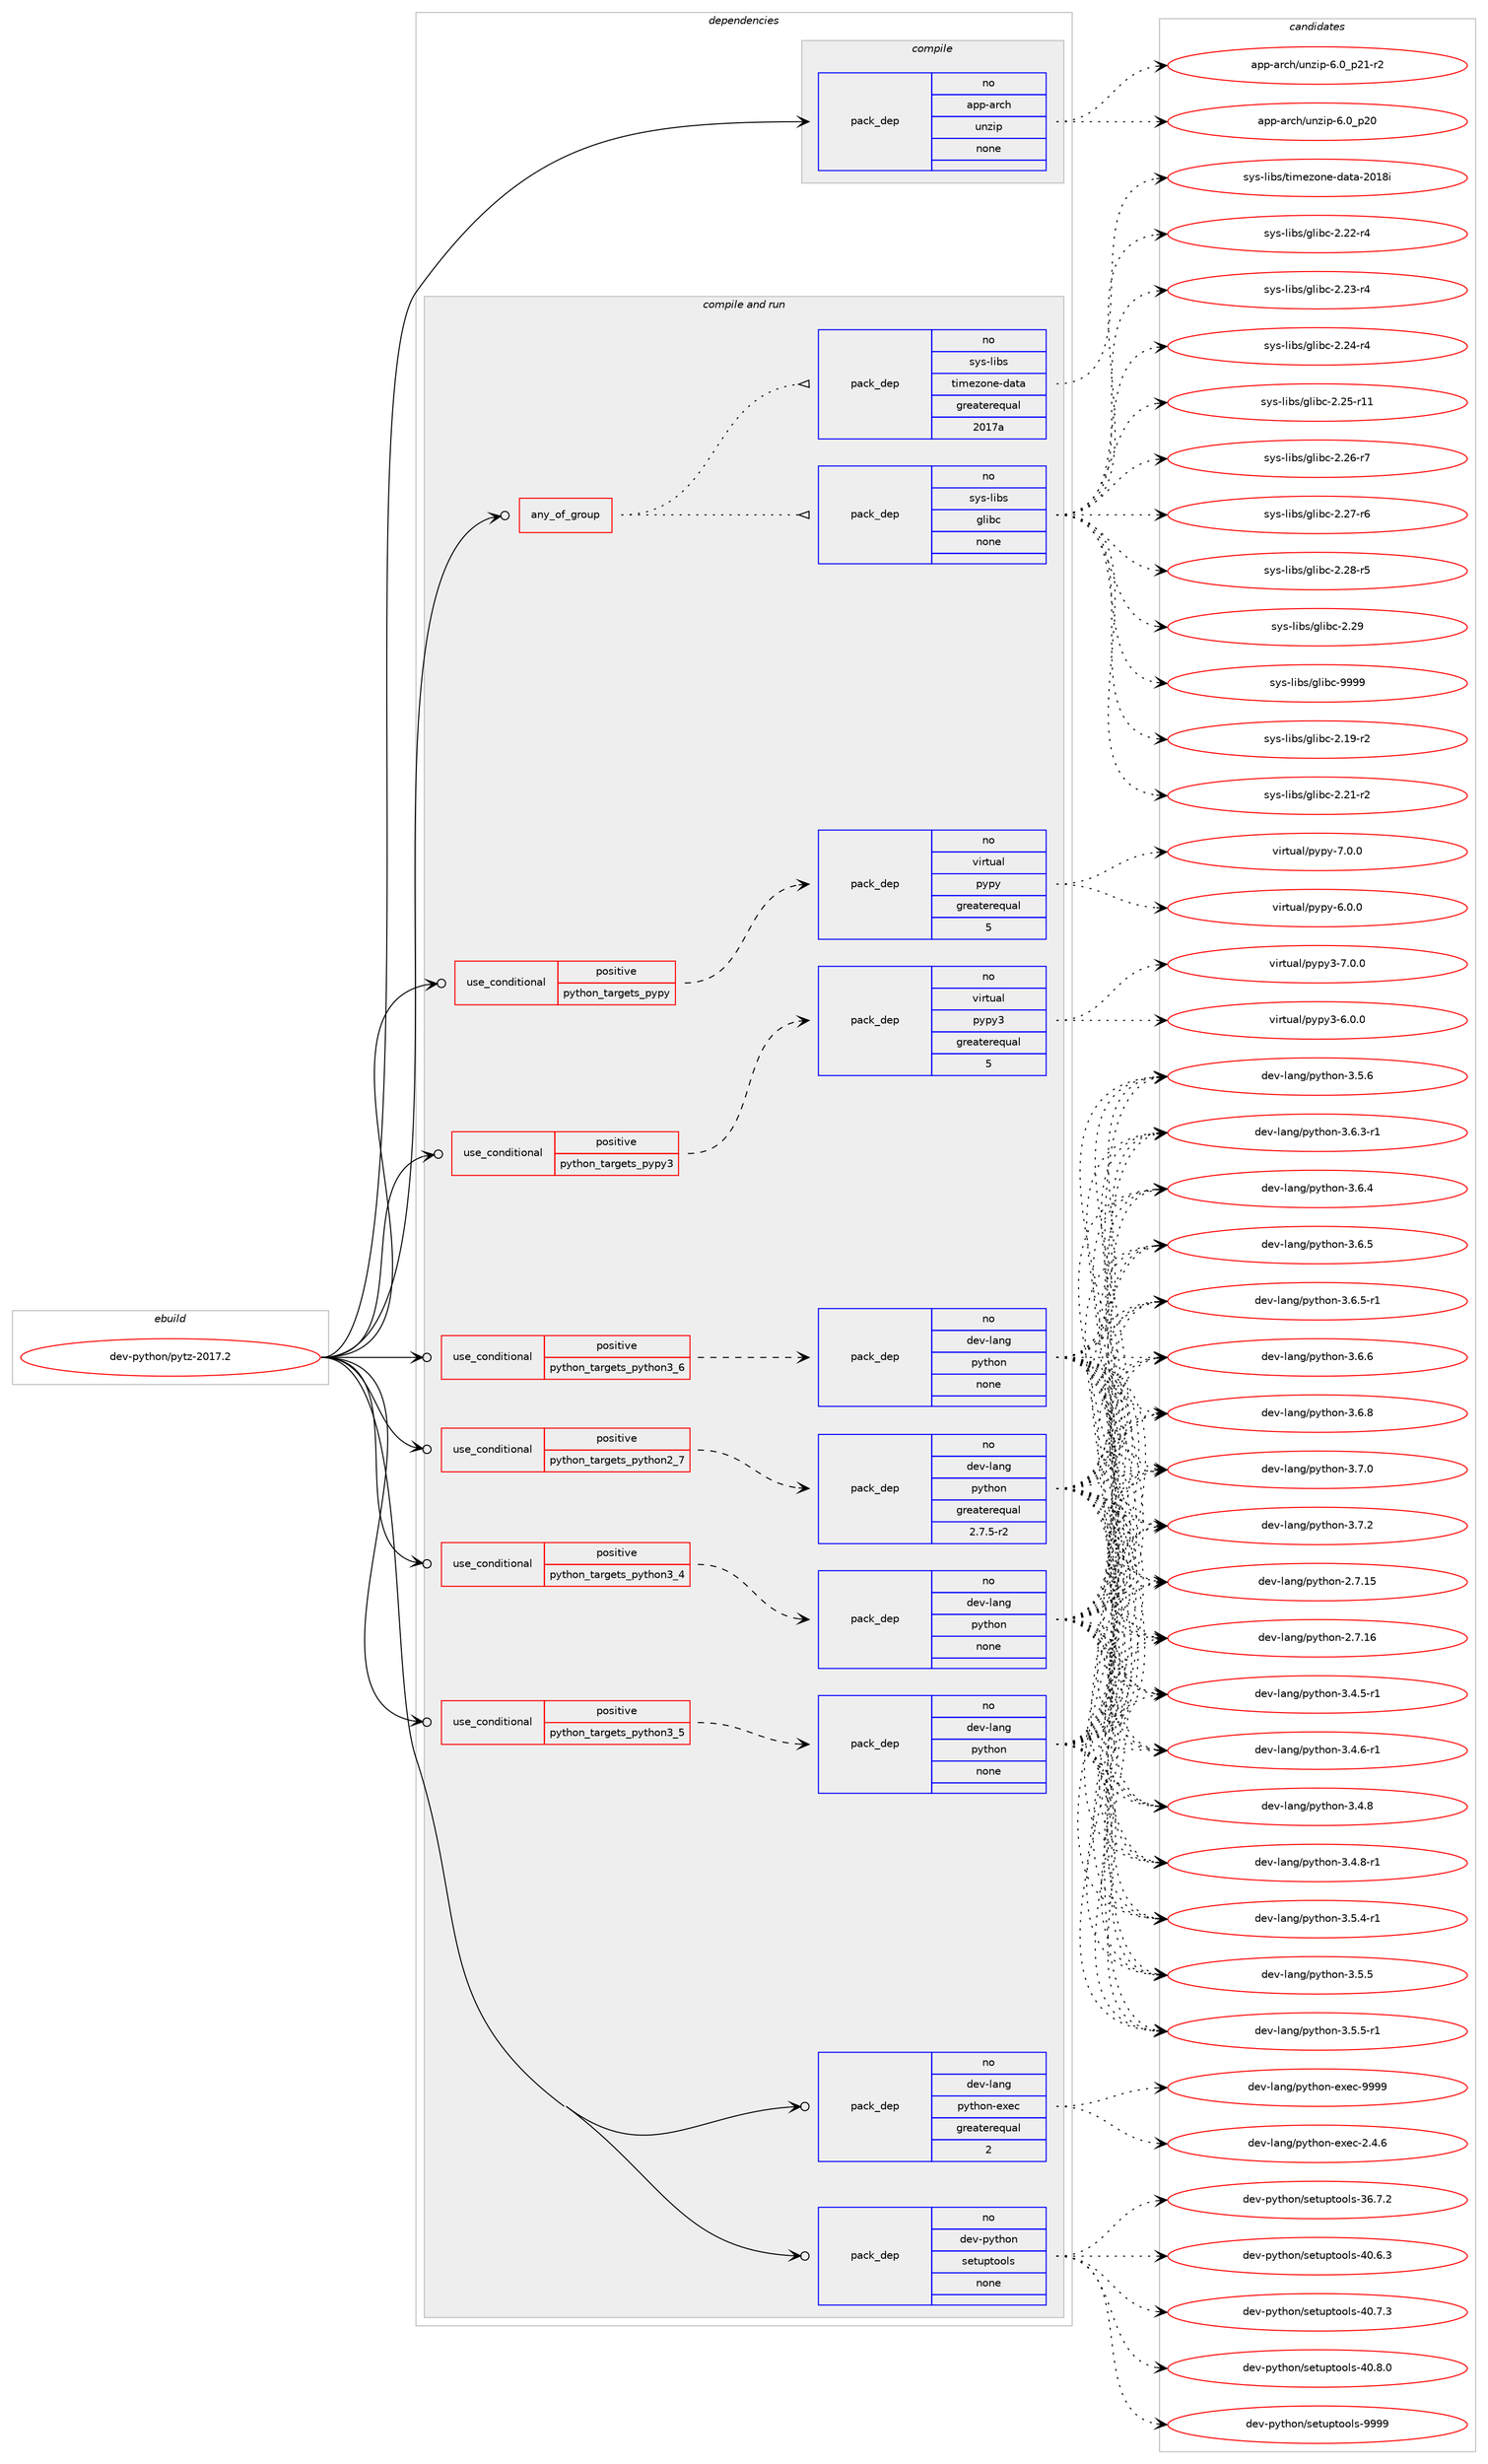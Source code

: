 digraph prolog {

# *************
# Graph options
# *************

newrank=true;
concentrate=true;
compound=true;
graph [rankdir=LR,fontname=Helvetica,fontsize=10,ranksep=1.5];#, ranksep=2.5, nodesep=0.2];
edge  [arrowhead=vee];
node  [fontname=Helvetica,fontsize=10];

# **********
# The ebuild
# **********

subgraph cluster_leftcol {
color=gray;
rank=same;
label=<<i>ebuild</i>>;
id [label="dev-python/pytz-2017.2", color=red, width=4, href="../dev-python/pytz-2017.2.svg"];
}

# ****************
# The dependencies
# ****************

subgraph cluster_midcol {
color=gray;
label=<<i>dependencies</i>>;
subgraph cluster_compile {
fillcolor="#eeeeee";
style=filled;
label=<<i>compile</i>>;
subgraph pack1030852 {
dependency1437491 [label=<<TABLE BORDER="0" CELLBORDER="1" CELLSPACING="0" CELLPADDING="4" WIDTH="220"><TR><TD ROWSPAN="6" CELLPADDING="30">pack_dep</TD></TR><TR><TD WIDTH="110">no</TD></TR><TR><TD>app-arch</TD></TR><TR><TD>unzip</TD></TR><TR><TD>none</TD></TR><TR><TD></TD></TR></TABLE>>, shape=none, color=blue];
}
id:e -> dependency1437491:w [weight=20,style="solid",arrowhead="vee"];
}
subgraph cluster_compileandrun {
fillcolor="#eeeeee";
style=filled;
label=<<i>compile and run</i>>;
subgraph any22769 {
dependency1437492 [label=<<TABLE BORDER="0" CELLBORDER="1" CELLSPACING="0" CELLPADDING="4"><TR><TD CELLPADDING="10">any_of_group</TD></TR></TABLE>>, shape=none, color=red];subgraph pack1030853 {
dependency1437493 [label=<<TABLE BORDER="0" CELLBORDER="1" CELLSPACING="0" CELLPADDING="4" WIDTH="220"><TR><TD ROWSPAN="6" CELLPADDING="30">pack_dep</TD></TR><TR><TD WIDTH="110">no</TD></TR><TR><TD>sys-libs</TD></TR><TR><TD>timezone-data</TD></TR><TR><TD>greaterequal</TD></TR><TR><TD>2017a</TD></TR></TABLE>>, shape=none, color=blue];
}
dependency1437492:e -> dependency1437493:w [weight=20,style="dotted",arrowhead="oinv"];
subgraph pack1030854 {
dependency1437494 [label=<<TABLE BORDER="0" CELLBORDER="1" CELLSPACING="0" CELLPADDING="4" WIDTH="220"><TR><TD ROWSPAN="6" CELLPADDING="30">pack_dep</TD></TR><TR><TD WIDTH="110">no</TD></TR><TR><TD>sys-libs</TD></TR><TR><TD>glibc</TD></TR><TR><TD>none</TD></TR><TR><TD></TD></TR></TABLE>>, shape=none, color=blue];
}
dependency1437492:e -> dependency1437494:w [weight=20,style="dotted",arrowhead="oinv"];
}
id:e -> dependency1437492:w [weight=20,style="solid",arrowhead="odotvee"];
subgraph cond383283 {
dependency1437495 [label=<<TABLE BORDER="0" CELLBORDER="1" CELLSPACING="0" CELLPADDING="4"><TR><TD ROWSPAN="3" CELLPADDING="10">use_conditional</TD></TR><TR><TD>positive</TD></TR><TR><TD>python_targets_pypy</TD></TR></TABLE>>, shape=none, color=red];
subgraph pack1030855 {
dependency1437496 [label=<<TABLE BORDER="0" CELLBORDER="1" CELLSPACING="0" CELLPADDING="4" WIDTH="220"><TR><TD ROWSPAN="6" CELLPADDING="30">pack_dep</TD></TR><TR><TD WIDTH="110">no</TD></TR><TR><TD>virtual</TD></TR><TR><TD>pypy</TD></TR><TR><TD>greaterequal</TD></TR><TR><TD>5</TD></TR></TABLE>>, shape=none, color=blue];
}
dependency1437495:e -> dependency1437496:w [weight=20,style="dashed",arrowhead="vee"];
}
id:e -> dependency1437495:w [weight=20,style="solid",arrowhead="odotvee"];
subgraph cond383284 {
dependency1437497 [label=<<TABLE BORDER="0" CELLBORDER="1" CELLSPACING="0" CELLPADDING="4"><TR><TD ROWSPAN="3" CELLPADDING="10">use_conditional</TD></TR><TR><TD>positive</TD></TR><TR><TD>python_targets_pypy3</TD></TR></TABLE>>, shape=none, color=red];
subgraph pack1030856 {
dependency1437498 [label=<<TABLE BORDER="0" CELLBORDER="1" CELLSPACING="0" CELLPADDING="4" WIDTH="220"><TR><TD ROWSPAN="6" CELLPADDING="30">pack_dep</TD></TR><TR><TD WIDTH="110">no</TD></TR><TR><TD>virtual</TD></TR><TR><TD>pypy3</TD></TR><TR><TD>greaterequal</TD></TR><TR><TD>5</TD></TR></TABLE>>, shape=none, color=blue];
}
dependency1437497:e -> dependency1437498:w [weight=20,style="dashed",arrowhead="vee"];
}
id:e -> dependency1437497:w [weight=20,style="solid",arrowhead="odotvee"];
subgraph cond383285 {
dependency1437499 [label=<<TABLE BORDER="0" CELLBORDER="1" CELLSPACING="0" CELLPADDING="4"><TR><TD ROWSPAN="3" CELLPADDING="10">use_conditional</TD></TR><TR><TD>positive</TD></TR><TR><TD>python_targets_python2_7</TD></TR></TABLE>>, shape=none, color=red];
subgraph pack1030857 {
dependency1437500 [label=<<TABLE BORDER="0" CELLBORDER="1" CELLSPACING="0" CELLPADDING="4" WIDTH="220"><TR><TD ROWSPAN="6" CELLPADDING="30">pack_dep</TD></TR><TR><TD WIDTH="110">no</TD></TR><TR><TD>dev-lang</TD></TR><TR><TD>python</TD></TR><TR><TD>greaterequal</TD></TR><TR><TD>2.7.5-r2</TD></TR></TABLE>>, shape=none, color=blue];
}
dependency1437499:e -> dependency1437500:w [weight=20,style="dashed",arrowhead="vee"];
}
id:e -> dependency1437499:w [weight=20,style="solid",arrowhead="odotvee"];
subgraph cond383286 {
dependency1437501 [label=<<TABLE BORDER="0" CELLBORDER="1" CELLSPACING="0" CELLPADDING="4"><TR><TD ROWSPAN="3" CELLPADDING="10">use_conditional</TD></TR><TR><TD>positive</TD></TR><TR><TD>python_targets_python3_4</TD></TR></TABLE>>, shape=none, color=red];
subgraph pack1030858 {
dependency1437502 [label=<<TABLE BORDER="0" CELLBORDER="1" CELLSPACING="0" CELLPADDING="4" WIDTH="220"><TR><TD ROWSPAN="6" CELLPADDING="30">pack_dep</TD></TR><TR><TD WIDTH="110">no</TD></TR><TR><TD>dev-lang</TD></TR><TR><TD>python</TD></TR><TR><TD>none</TD></TR><TR><TD></TD></TR></TABLE>>, shape=none, color=blue];
}
dependency1437501:e -> dependency1437502:w [weight=20,style="dashed",arrowhead="vee"];
}
id:e -> dependency1437501:w [weight=20,style="solid",arrowhead="odotvee"];
subgraph cond383287 {
dependency1437503 [label=<<TABLE BORDER="0" CELLBORDER="1" CELLSPACING="0" CELLPADDING="4"><TR><TD ROWSPAN="3" CELLPADDING="10">use_conditional</TD></TR><TR><TD>positive</TD></TR><TR><TD>python_targets_python3_5</TD></TR></TABLE>>, shape=none, color=red];
subgraph pack1030859 {
dependency1437504 [label=<<TABLE BORDER="0" CELLBORDER="1" CELLSPACING="0" CELLPADDING="4" WIDTH="220"><TR><TD ROWSPAN="6" CELLPADDING="30">pack_dep</TD></TR><TR><TD WIDTH="110">no</TD></TR><TR><TD>dev-lang</TD></TR><TR><TD>python</TD></TR><TR><TD>none</TD></TR><TR><TD></TD></TR></TABLE>>, shape=none, color=blue];
}
dependency1437503:e -> dependency1437504:w [weight=20,style="dashed",arrowhead="vee"];
}
id:e -> dependency1437503:w [weight=20,style="solid",arrowhead="odotvee"];
subgraph cond383288 {
dependency1437505 [label=<<TABLE BORDER="0" CELLBORDER="1" CELLSPACING="0" CELLPADDING="4"><TR><TD ROWSPAN="3" CELLPADDING="10">use_conditional</TD></TR><TR><TD>positive</TD></TR><TR><TD>python_targets_python3_6</TD></TR></TABLE>>, shape=none, color=red];
subgraph pack1030860 {
dependency1437506 [label=<<TABLE BORDER="0" CELLBORDER="1" CELLSPACING="0" CELLPADDING="4" WIDTH="220"><TR><TD ROWSPAN="6" CELLPADDING="30">pack_dep</TD></TR><TR><TD WIDTH="110">no</TD></TR><TR><TD>dev-lang</TD></TR><TR><TD>python</TD></TR><TR><TD>none</TD></TR><TR><TD></TD></TR></TABLE>>, shape=none, color=blue];
}
dependency1437505:e -> dependency1437506:w [weight=20,style="dashed",arrowhead="vee"];
}
id:e -> dependency1437505:w [weight=20,style="solid",arrowhead="odotvee"];
subgraph pack1030861 {
dependency1437507 [label=<<TABLE BORDER="0" CELLBORDER="1" CELLSPACING="0" CELLPADDING="4" WIDTH="220"><TR><TD ROWSPAN="6" CELLPADDING="30">pack_dep</TD></TR><TR><TD WIDTH="110">no</TD></TR><TR><TD>dev-lang</TD></TR><TR><TD>python-exec</TD></TR><TR><TD>greaterequal</TD></TR><TR><TD>2</TD></TR></TABLE>>, shape=none, color=blue];
}
id:e -> dependency1437507:w [weight=20,style="solid",arrowhead="odotvee"];
subgraph pack1030862 {
dependency1437508 [label=<<TABLE BORDER="0" CELLBORDER="1" CELLSPACING="0" CELLPADDING="4" WIDTH="220"><TR><TD ROWSPAN="6" CELLPADDING="30">pack_dep</TD></TR><TR><TD WIDTH="110">no</TD></TR><TR><TD>dev-python</TD></TR><TR><TD>setuptools</TD></TR><TR><TD>none</TD></TR><TR><TD></TD></TR></TABLE>>, shape=none, color=blue];
}
id:e -> dependency1437508:w [weight=20,style="solid",arrowhead="odotvee"];
}
subgraph cluster_run {
fillcolor="#eeeeee";
style=filled;
label=<<i>run</i>>;
}
}

# **************
# The candidates
# **************

subgraph cluster_choices {
rank=same;
color=gray;
label=<<i>candidates</i>>;

subgraph choice1030852 {
color=black;
nodesep=1;
choice971121124597114991044711711012210511245544648951125048 [label="app-arch/unzip-6.0_p20", color=red, width=4,href="../app-arch/unzip-6.0_p20.svg"];
choice9711211245971149910447117110122105112455446489511250494511450 [label="app-arch/unzip-6.0_p21-r2", color=red, width=4,href="../app-arch/unzip-6.0_p21-r2.svg"];
dependency1437491:e -> choice971121124597114991044711711012210511245544648951125048:w [style=dotted,weight="100"];
dependency1437491:e -> choice9711211245971149910447117110122105112455446489511250494511450:w [style=dotted,weight="100"];
}
subgraph choice1030853 {
color=black;
nodesep=1;
choice1151211154510810598115471161051091011221111101014510097116974550484956105 [label="sys-libs/timezone-data-2018i", color=red, width=4,href="../sys-libs/timezone-data-2018i.svg"];
dependency1437493:e -> choice1151211154510810598115471161051091011221111101014510097116974550484956105:w [style=dotted,weight="100"];
}
subgraph choice1030854 {
color=black;
nodesep=1;
choice115121115451081059811547103108105989945504649574511450 [label="sys-libs/glibc-2.19-r2", color=red, width=4,href="../sys-libs/glibc-2.19-r2.svg"];
choice115121115451081059811547103108105989945504650494511450 [label="sys-libs/glibc-2.21-r2", color=red, width=4,href="../sys-libs/glibc-2.21-r2.svg"];
choice115121115451081059811547103108105989945504650504511452 [label="sys-libs/glibc-2.22-r4", color=red, width=4,href="../sys-libs/glibc-2.22-r4.svg"];
choice115121115451081059811547103108105989945504650514511452 [label="sys-libs/glibc-2.23-r4", color=red, width=4,href="../sys-libs/glibc-2.23-r4.svg"];
choice115121115451081059811547103108105989945504650524511452 [label="sys-libs/glibc-2.24-r4", color=red, width=4,href="../sys-libs/glibc-2.24-r4.svg"];
choice11512111545108105981154710310810598994550465053451144949 [label="sys-libs/glibc-2.25-r11", color=red, width=4,href="../sys-libs/glibc-2.25-r11.svg"];
choice115121115451081059811547103108105989945504650544511455 [label="sys-libs/glibc-2.26-r7", color=red, width=4,href="../sys-libs/glibc-2.26-r7.svg"];
choice115121115451081059811547103108105989945504650554511454 [label="sys-libs/glibc-2.27-r6", color=red, width=4,href="../sys-libs/glibc-2.27-r6.svg"];
choice115121115451081059811547103108105989945504650564511453 [label="sys-libs/glibc-2.28-r5", color=red, width=4,href="../sys-libs/glibc-2.28-r5.svg"];
choice11512111545108105981154710310810598994550465057 [label="sys-libs/glibc-2.29", color=red, width=4,href="../sys-libs/glibc-2.29.svg"];
choice11512111545108105981154710310810598994557575757 [label="sys-libs/glibc-9999", color=red, width=4,href="../sys-libs/glibc-9999.svg"];
dependency1437494:e -> choice115121115451081059811547103108105989945504649574511450:w [style=dotted,weight="100"];
dependency1437494:e -> choice115121115451081059811547103108105989945504650494511450:w [style=dotted,weight="100"];
dependency1437494:e -> choice115121115451081059811547103108105989945504650504511452:w [style=dotted,weight="100"];
dependency1437494:e -> choice115121115451081059811547103108105989945504650514511452:w [style=dotted,weight="100"];
dependency1437494:e -> choice115121115451081059811547103108105989945504650524511452:w [style=dotted,weight="100"];
dependency1437494:e -> choice11512111545108105981154710310810598994550465053451144949:w [style=dotted,weight="100"];
dependency1437494:e -> choice115121115451081059811547103108105989945504650544511455:w [style=dotted,weight="100"];
dependency1437494:e -> choice115121115451081059811547103108105989945504650554511454:w [style=dotted,weight="100"];
dependency1437494:e -> choice115121115451081059811547103108105989945504650564511453:w [style=dotted,weight="100"];
dependency1437494:e -> choice11512111545108105981154710310810598994550465057:w [style=dotted,weight="100"];
dependency1437494:e -> choice11512111545108105981154710310810598994557575757:w [style=dotted,weight="100"];
}
subgraph choice1030855 {
color=black;
nodesep=1;
choice1181051141161179710847112121112121455446484648 [label="virtual/pypy-6.0.0", color=red, width=4,href="../virtual/pypy-6.0.0.svg"];
choice1181051141161179710847112121112121455546484648 [label="virtual/pypy-7.0.0", color=red, width=4,href="../virtual/pypy-7.0.0.svg"];
dependency1437496:e -> choice1181051141161179710847112121112121455446484648:w [style=dotted,weight="100"];
dependency1437496:e -> choice1181051141161179710847112121112121455546484648:w [style=dotted,weight="100"];
}
subgraph choice1030856 {
color=black;
nodesep=1;
choice118105114116117971084711212111212151455446484648 [label="virtual/pypy3-6.0.0", color=red, width=4,href="../virtual/pypy3-6.0.0.svg"];
choice118105114116117971084711212111212151455546484648 [label="virtual/pypy3-7.0.0", color=red, width=4,href="../virtual/pypy3-7.0.0.svg"];
dependency1437498:e -> choice118105114116117971084711212111212151455446484648:w [style=dotted,weight="100"];
dependency1437498:e -> choice118105114116117971084711212111212151455546484648:w [style=dotted,weight="100"];
}
subgraph choice1030857 {
color=black;
nodesep=1;
choice10010111845108971101034711212111610411111045504655464953 [label="dev-lang/python-2.7.15", color=red, width=4,href="../dev-lang/python-2.7.15.svg"];
choice10010111845108971101034711212111610411111045504655464954 [label="dev-lang/python-2.7.16", color=red, width=4,href="../dev-lang/python-2.7.16.svg"];
choice1001011184510897110103471121211161041111104551465246534511449 [label="dev-lang/python-3.4.5-r1", color=red, width=4,href="../dev-lang/python-3.4.5-r1.svg"];
choice1001011184510897110103471121211161041111104551465246544511449 [label="dev-lang/python-3.4.6-r1", color=red, width=4,href="../dev-lang/python-3.4.6-r1.svg"];
choice100101118451089711010347112121116104111110455146524656 [label="dev-lang/python-3.4.8", color=red, width=4,href="../dev-lang/python-3.4.8.svg"];
choice1001011184510897110103471121211161041111104551465246564511449 [label="dev-lang/python-3.4.8-r1", color=red, width=4,href="../dev-lang/python-3.4.8-r1.svg"];
choice1001011184510897110103471121211161041111104551465346524511449 [label="dev-lang/python-3.5.4-r1", color=red, width=4,href="../dev-lang/python-3.5.4-r1.svg"];
choice100101118451089711010347112121116104111110455146534653 [label="dev-lang/python-3.5.5", color=red, width=4,href="../dev-lang/python-3.5.5.svg"];
choice1001011184510897110103471121211161041111104551465346534511449 [label="dev-lang/python-3.5.5-r1", color=red, width=4,href="../dev-lang/python-3.5.5-r1.svg"];
choice100101118451089711010347112121116104111110455146534654 [label="dev-lang/python-3.5.6", color=red, width=4,href="../dev-lang/python-3.5.6.svg"];
choice1001011184510897110103471121211161041111104551465446514511449 [label="dev-lang/python-3.6.3-r1", color=red, width=4,href="../dev-lang/python-3.6.3-r1.svg"];
choice100101118451089711010347112121116104111110455146544652 [label="dev-lang/python-3.6.4", color=red, width=4,href="../dev-lang/python-3.6.4.svg"];
choice100101118451089711010347112121116104111110455146544653 [label="dev-lang/python-3.6.5", color=red, width=4,href="../dev-lang/python-3.6.5.svg"];
choice1001011184510897110103471121211161041111104551465446534511449 [label="dev-lang/python-3.6.5-r1", color=red, width=4,href="../dev-lang/python-3.6.5-r1.svg"];
choice100101118451089711010347112121116104111110455146544654 [label="dev-lang/python-3.6.6", color=red, width=4,href="../dev-lang/python-3.6.6.svg"];
choice100101118451089711010347112121116104111110455146544656 [label="dev-lang/python-3.6.8", color=red, width=4,href="../dev-lang/python-3.6.8.svg"];
choice100101118451089711010347112121116104111110455146554648 [label="dev-lang/python-3.7.0", color=red, width=4,href="../dev-lang/python-3.7.0.svg"];
choice100101118451089711010347112121116104111110455146554650 [label="dev-lang/python-3.7.2", color=red, width=4,href="../dev-lang/python-3.7.2.svg"];
dependency1437500:e -> choice10010111845108971101034711212111610411111045504655464953:w [style=dotted,weight="100"];
dependency1437500:e -> choice10010111845108971101034711212111610411111045504655464954:w [style=dotted,weight="100"];
dependency1437500:e -> choice1001011184510897110103471121211161041111104551465246534511449:w [style=dotted,weight="100"];
dependency1437500:e -> choice1001011184510897110103471121211161041111104551465246544511449:w [style=dotted,weight="100"];
dependency1437500:e -> choice100101118451089711010347112121116104111110455146524656:w [style=dotted,weight="100"];
dependency1437500:e -> choice1001011184510897110103471121211161041111104551465246564511449:w [style=dotted,weight="100"];
dependency1437500:e -> choice1001011184510897110103471121211161041111104551465346524511449:w [style=dotted,weight="100"];
dependency1437500:e -> choice100101118451089711010347112121116104111110455146534653:w [style=dotted,weight="100"];
dependency1437500:e -> choice1001011184510897110103471121211161041111104551465346534511449:w [style=dotted,weight="100"];
dependency1437500:e -> choice100101118451089711010347112121116104111110455146534654:w [style=dotted,weight="100"];
dependency1437500:e -> choice1001011184510897110103471121211161041111104551465446514511449:w [style=dotted,weight="100"];
dependency1437500:e -> choice100101118451089711010347112121116104111110455146544652:w [style=dotted,weight="100"];
dependency1437500:e -> choice100101118451089711010347112121116104111110455146544653:w [style=dotted,weight="100"];
dependency1437500:e -> choice1001011184510897110103471121211161041111104551465446534511449:w [style=dotted,weight="100"];
dependency1437500:e -> choice100101118451089711010347112121116104111110455146544654:w [style=dotted,weight="100"];
dependency1437500:e -> choice100101118451089711010347112121116104111110455146544656:w [style=dotted,weight="100"];
dependency1437500:e -> choice100101118451089711010347112121116104111110455146554648:w [style=dotted,weight="100"];
dependency1437500:e -> choice100101118451089711010347112121116104111110455146554650:w [style=dotted,weight="100"];
}
subgraph choice1030858 {
color=black;
nodesep=1;
choice10010111845108971101034711212111610411111045504655464953 [label="dev-lang/python-2.7.15", color=red, width=4,href="../dev-lang/python-2.7.15.svg"];
choice10010111845108971101034711212111610411111045504655464954 [label="dev-lang/python-2.7.16", color=red, width=4,href="../dev-lang/python-2.7.16.svg"];
choice1001011184510897110103471121211161041111104551465246534511449 [label="dev-lang/python-3.4.5-r1", color=red, width=4,href="../dev-lang/python-3.4.5-r1.svg"];
choice1001011184510897110103471121211161041111104551465246544511449 [label="dev-lang/python-3.4.6-r1", color=red, width=4,href="../dev-lang/python-3.4.6-r1.svg"];
choice100101118451089711010347112121116104111110455146524656 [label="dev-lang/python-3.4.8", color=red, width=4,href="../dev-lang/python-3.4.8.svg"];
choice1001011184510897110103471121211161041111104551465246564511449 [label="dev-lang/python-3.4.8-r1", color=red, width=4,href="../dev-lang/python-3.4.8-r1.svg"];
choice1001011184510897110103471121211161041111104551465346524511449 [label="dev-lang/python-3.5.4-r1", color=red, width=4,href="../dev-lang/python-3.5.4-r1.svg"];
choice100101118451089711010347112121116104111110455146534653 [label="dev-lang/python-3.5.5", color=red, width=4,href="../dev-lang/python-3.5.5.svg"];
choice1001011184510897110103471121211161041111104551465346534511449 [label="dev-lang/python-3.5.5-r1", color=red, width=4,href="../dev-lang/python-3.5.5-r1.svg"];
choice100101118451089711010347112121116104111110455146534654 [label="dev-lang/python-3.5.6", color=red, width=4,href="../dev-lang/python-3.5.6.svg"];
choice1001011184510897110103471121211161041111104551465446514511449 [label="dev-lang/python-3.6.3-r1", color=red, width=4,href="../dev-lang/python-3.6.3-r1.svg"];
choice100101118451089711010347112121116104111110455146544652 [label="dev-lang/python-3.6.4", color=red, width=4,href="../dev-lang/python-3.6.4.svg"];
choice100101118451089711010347112121116104111110455146544653 [label="dev-lang/python-3.6.5", color=red, width=4,href="../dev-lang/python-3.6.5.svg"];
choice1001011184510897110103471121211161041111104551465446534511449 [label="dev-lang/python-3.6.5-r1", color=red, width=4,href="../dev-lang/python-3.6.5-r1.svg"];
choice100101118451089711010347112121116104111110455146544654 [label="dev-lang/python-3.6.6", color=red, width=4,href="../dev-lang/python-3.6.6.svg"];
choice100101118451089711010347112121116104111110455146544656 [label="dev-lang/python-3.6.8", color=red, width=4,href="../dev-lang/python-3.6.8.svg"];
choice100101118451089711010347112121116104111110455146554648 [label="dev-lang/python-3.7.0", color=red, width=4,href="../dev-lang/python-3.7.0.svg"];
choice100101118451089711010347112121116104111110455146554650 [label="dev-lang/python-3.7.2", color=red, width=4,href="../dev-lang/python-3.7.2.svg"];
dependency1437502:e -> choice10010111845108971101034711212111610411111045504655464953:w [style=dotted,weight="100"];
dependency1437502:e -> choice10010111845108971101034711212111610411111045504655464954:w [style=dotted,weight="100"];
dependency1437502:e -> choice1001011184510897110103471121211161041111104551465246534511449:w [style=dotted,weight="100"];
dependency1437502:e -> choice1001011184510897110103471121211161041111104551465246544511449:w [style=dotted,weight="100"];
dependency1437502:e -> choice100101118451089711010347112121116104111110455146524656:w [style=dotted,weight="100"];
dependency1437502:e -> choice1001011184510897110103471121211161041111104551465246564511449:w [style=dotted,weight="100"];
dependency1437502:e -> choice1001011184510897110103471121211161041111104551465346524511449:w [style=dotted,weight="100"];
dependency1437502:e -> choice100101118451089711010347112121116104111110455146534653:w [style=dotted,weight="100"];
dependency1437502:e -> choice1001011184510897110103471121211161041111104551465346534511449:w [style=dotted,weight="100"];
dependency1437502:e -> choice100101118451089711010347112121116104111110455146534654:w [style=dotted,weight="100"];
dependency1437502:e -> choice1001011184510897110103471121211161041111104551465446514511449:w [style=dotted,weight="100"];
dependency1437502:e -> choice100101118451089711010347112121116104111110455146544652:w [style=dotted,weight="100"];
dependency1437502:e -> choice100101118451089711010347112121116104111110455146544653:w [style=dotted,weight="100"];
dependency1437502:e -> choice1001011184510897110103471121211161041111104551465446534511449:w [style=dotted,weight="100"];
dependency1437502:e -> choice100101118451089711010347112121116104111110455146544654:w [style=dotted,weight="100"];
dependency1437502:e -> choice100101118451089711010347112121116104111110455146544656:w [style=dotted,weight="100"];
dependency1437502:e -> choice100101118451089711010347112121116104111110455146554648:w [style=dotted,weight="100"];
dependency1437502:e -> choice100101118451089711010347112121116104111110455146554650:w [style=dotted,weight="100"];
}
subgraph choice1030859 {
color=black;
nodesep=1;
choice10010111845108971101034711212111610411111045504655464953 [label="dev-lang/python-2.7.15", color=red, width=4,href="../dev-lang/python-2.7.15.svg"];
choice10010111845108971101034711212111610411111045504655464954 [label="dev-lang/python-2.7.16", color=red, width=4,href="../dev-lang/python-2.7.16.svg"];
choice1001011184510897110103471121211161041111104551465246534511449 [label="dev-lang/python-3.4.5-r1", color=red, width=4,href="../dev-lang/python-3.4.5-r1.svg"];
choice1001011184510897110103471121211161041111104551465246544511449 [label="dev-lang/python-3.4.6-r1", color=red, width=4,href="../dev-lang/python-3.4.6-r1.svg"];
choice100101118451089711010347112121116104111110455146524656 [label="dev-lang/python-3.4.8", color=red, width=4,href="../dev-lang/python-3.4.8.svg"];
choice1001011184510897110103471121211161041111104551465246564511449 [label="dev-lang/python-3.4.8-r1", color=red, width=4,href="../dev-lang/python-3.4.8-r1.svg"];
choice1001011184510897110103471121211161041111104551465346524511449 [label="dev-lang/python-3.5.4-r1", color=red, width=4,href="../dev-lang/python-3.5.4-r1.svg"];
choice100101118451089711010347112121116104111110455146534653 [label="dev-lang/python-3.5.5", color=red, width=4,href="../dev-lang/python-3.5.5.svg"];
choice1001011184510897110103471121211161041111104551465346534511449 [label="dev-lang/python-3.5.5-r1", color=red, width=4,href="../dev-lang/python-3.5.5-r1.svg"];
choice100101118451089711010347112121116104111110455146534654 [label="dev-lang/python-3.5.6", color=red, width=4,href="../dev-lang/python-3.5.6.svg"];
choice1001011184510897110103471121211161041111104551465446514511449 [label="dev-lang/python-3.6.3-r1", color=red, width=4,href="../dev-lang/python-3.6.3-r1.svg"];
choice100101118451089711010347112121116104111110455146544652 [label="dev-lang/python-3.6.4", color=red, width=4,href="../dev-lang/python-3.6.4.svg"];
choice100101118451089711010347112121116104111110455146544653 [label="dev-lang/python-3.6.5", color=red, width=4,href="../dev-lang/python-3.6.5.svg"];
choice1001011184510897110103471121211161041111104551465446534511449 [label="dev-lang/python-3.6.5-r1", color=red, width=4,href="../dev-lang/python-3.6.5-r1.svg"];
choice100101118451089711010347112121116104111110455146544654 [label="dev-lang/python-3.6.6", color=red, width=4,href="../dev-lang/python-3.6.6.svg"];
choice100101118451089711010347112121116104111110455146544656 [label="dev-lang/python-3.6.8", color=red, width=4,href="../dev-lang/python-3.6.8.svg"];
choice100101118451089711010347112121116104111110455146554648 [label="dev-lang/python-3.7.0", color=red, width=4,href="../dev-lang/python-3.7.0.svg"];
choice100101118451089711010347112121116104111110455146554650 [label="dev-lang/python-3.7.2", color=red, width=4,href="../dev-lang/python-3.7.2.svg"];
dependency1437504:e -> choice10010111845108971101034711212111610411111045504655464953:w [style=dotted,weight="100"];
dependency1437504:e -> choice10010111845108971101034711212111610411111045504655464954:w [style=dotted,weight="100"];
dependency1437504:e -> choice1001011184510897110103471121211161041111104551465246534511449:w [style=dotted,weight="100"];
dependency1437504:e -> choice1001011184510897110103471121211161041111104551465246544511449:w [style=dotted,weight="100"];
dependency1437504:e -> choice100101118451089711010347112121116104111110455146524656:w [style=dotted,weight="100"];
dependency1437504:e -> choice1001011184510897110103471121211161041111104551465246564511449:w [style=dotted,weight="100"];
dependency1437504:e -> choice1001011184510897110103471121211161041111104551465346524511449:w [style=dotted,weight="100"];
dependency1437504:e -> choice100101118451089711010347112121116104111110455146534653:w [style=dotted,weight="100"];
dependency1437504:e -> choice1001011184510897110103471121211161041111104551465346534511449:w [style=dotted,weight="100"];
dependency1437504:e -> choice100101118451089711010347112121116104111110455146534654:w [style=dotted,weight="100"];
dependency1437504:e -> choice1001011184510897110103471121211161041111104551465446514511449:w [style=dotted,weight="100"];
dependency1437504:e -> choice100101118451089711010347112121116104111110455146544652:w [style=dotted,weight="100"];
dependency1437504:e -> choice100101118451089711010347112121116104111110455146544653:w [style=dotted,weight="100"];
dependency1437504:e -> choice1001011184510897110103471121211161041111104551465446534511449:w [style=dotted,weight="100"];
dependency1437504:e -> choice100101118451089711010347112121116104111110455146544654:w [style=dotted,weight="100"];
dependency1437504:e -> choice100101118451089711010347112121116104111110455146544656:w [style=dotted,weight="100"];
dependency1437504:e -> choice100101118451089711010347112121116104111110455146554648:w [style=dotted,weight="100"];
dependency1437504:e -> choice100101118451089711010347112121116104111110455146554650:w [style=dotted,weight="100"];
}
subgraph choice1030860 {
color=black;
nodesep=1;
choice10010111845108971101034711212111610411111045504655464953 [label="dev-lang/python-2.7.15", color=red, width=4,href="../dev-lang/python-2.7.15.svg"];
choice10010111845108971101034711212111610411111045504655464954 [label="dev-lang/python-2.7.16", color=red, width=4,href="../dev-lang/python-2.7.16.svg"];
choice1001011184510897110103471121211161041111104551465246534511449 [label="dev-lang/python-3.4.5-r1", color=red, width=4,href="../dev-lang/python-3.4.5-r1.svg"];
choice1001011184510897110103471121211161041111104551465246544511449 [label="dev-lang/python-3.4.6-r1", color=red, width=4,href="../dev-lang/python-3.4.6-r1.svg"];
choice100101118451089711010347112121116104111110455146524656 [label="dev-lang/python-3.4.8", color=red, width=4,href="../dev-lang/python-3.4.8.svg"];
choice1001011184510897110103471121211161041111104551465246564511449 [label="dev-lang/python-3.4.8-r1", color=red, width=4,href="../dev-lang/python-3.4.8-r1.svg"];
choice1001011184510897110103471121211161041111104551465346524511449 [label="dev-lang/python-3.5.4-r1", color=red, width=4,href="../dev-lang/python-3.5.4-r1.svg"];
choice100101118451089711010347112121116104111110455146534653 [label="dev-lang/python-3.5.5", color=red, width=4,href="../dev-lang/python-3.5.5.svg"];
choice1001011184510897110103471121211161041111104551465346534511449 [label="dev-lang/python-3.5.5-r1", color=red, width=4,href="../dev-lang/python-3.5.5-r1.svg"];
choice100101118451089711010347112121116104111110455146534654 [label="dev-lang/python-3.5.6", color=red, width=4,href="../dev-lang/python-3.5.6.svg"];
choice1001011184510897110103471121211161041111104551465446514511449 [label="dev-lang/python-3.6.3-r1", color=red, width=4,href="../dev-lang/python-3.6.3-r1.svg"];
choice100101118451089711010347112121116104111110455146544652 [label="dev-lang/python-3.6.4", color=red, width=4,href="../dev-lang/python-3.6.4.svg"];
choice100101118451089711010347112121116104111110455146544653 [label="dev-lang/python-3.6.5", color=red, width=4,href="../dev-lang/python-3.6.5.svg"];
choice1001011184510897110103471121211161041111104551465446534511449 [label="dev-lang/python-3.6.5-r1", color=red, width=4,href="../dev-lang/python-3.6.5-r1.svg"];
choice100101118451089711010347112121116104111110455146544654 [label="dev-lang/python-3.6.6", color=red, width=4,href="../dev-lang/python-3.6.6.svg"];
choice100101118451089711010347112121116104111110455146544656 [label="dev-lang/python-3.6.8", color=red, width=4,href="../dev-lang/python-3.6.8.svg"];
choice100101118451089711010347112121116104111110455146554648 [label="dev-lang/python-3.7.0", color=red, width=4,href="../dev-lang/python-3.7.0.svg"];
choice100101118451089711010347112121116104111110455146554650 [label="dev-lang/python-3.7.2", color=red, width=4,href="../dev-lang/python-3.7.2.svg"];
dependency1437506:e -> choice10010111845108971101034711212111610411111045504655464953:w [style=dotted,weight="100"];
dependency1437506:e -> choice10010111845108971101034711212111610411111045504655464954:w [style=dotted,weight="100"];
dependency1437506:e -> choice1001011184510897110103471121211161041111104551465246534511449:w [style=dotted,weight="100"];
dependency1437506:e -> choice1001011184510897110103471121211161041111104551465246544511449:w [style=dotted,weight="100"];
dependency1437506:e -> choice100101118451089711010347112121116104111110455146524656:w [style=dotted,weight="100"];
dependency1437506:e -> choice1001011184510897110103471121211161041111104551465246564511449:w [style=dotted,weight="100"];
dependency1437506:e -> choice1001011184510897110103471121211161041111104551465346524511449:w [style=dotted,weight="100"];
dependency1437506:e -> choice100101118451089711010347112121116104111110455146534653:w [style=dotted,weight="100"];
dependency1437506:e -> choice1001011184510897110103471121211161041111104551465346534511449:w [style=dotted,weight="100"];
dependency1437506:e -> choice100101118451089711010347112121116104111110455146534654:w [style=dotted,weight="100"];
dependency1437506:e -> choice1001011184510897110103471121211161041111104551465446514511449:w [style=dotted,weight="100"];
dependency1437506:e -> choice100101118451089711010347112121116104111110455146544652:w [style=dotted,weight="100"];
dependency1437506:e -> choice100101118451089711010347112121116104111110455146544653:w [style=dotted,weight="100"];
dependency1437506:e -> choice1001011184510897110103471121211161041111104551465446534511449:w [style=dotted,weight="100"];
dependency1437506:e -> choice100101118451089711010347112121116104111110455146544654:w [style=dotted,weight="100"];
dependency1437506:e -> choice100101118451089711010347112121116104111110455146544656:w [style=dotted,weight="100"];
dependency1437506:e -> choice100101118451089711010347112121116104111110455146554648:w [style=dotted,weight="100"];
dependency1437506:e -> choice100101118451089711010347112121116104111110455146554650:w [style=dotted,weight="100"];
}
subgraph choice1030861 {
color=black;
nodesep=1;
choice1001011184510897110103471121211161041111104510112010199455046524654 [label="dev-lang/python-exec-2.4.6", color=red, width=4,href="../dev-lang/python-exec-2.4.6.svg"];
choice10010111845108971101034711212111610411111045101120101994557575757 [label="dev-lang/python-exec-9999", color=red, width=4,href="../dev-lang/python-exec-9999.svg"];
dependency1437507:e -> choice1001011184510897110103471121211161041111104510112010199455046524654:w [style=dotted,weight="100"];
dependency1437507:e -> choice10010111845108971101034711212111610411111045101120101994557575757:w [style=dotted,weight="100"];
}
subgraph choice1030862 {
color=black;
nodesep=1;
choice100101118451121211161041111104711510111611711211611111110811545515446554650 [label="dev-python/setuptools-36.7.2", color=red, width=4,href="../dev-python/setuptools-36.7.2.svg"];
choice100101118451121211161041111104711510111611711211611111110811545524846544651 [label="dev-python/setuptools-40.6.3", color=red, width=4,href="../dev-python/setuptools-40.6.3.svg"];
choice100101118451121211161041111104711510111611711211611111110811545524846554651 [label="dev-python/setuptools-40.7.3", color=red, width=4,href="../dev-python/setuptools-40.7.3.svg"];
choice100101118451121211161041111104711510111611711211611111110811545524846564648 [label="dev-python/setuptools-40.8.0", color=red, width=4,href="../dev-python/setuptools-40.8.0.svg"];
choice10010111845112121116104111110471151011161171121161111111081154557575757 [label="dev-python/setuptools-9999", color=red, width=4,href="../dev-python/setuptools-9999.svg"];
dependency1437508:e -> choice100101118451121211161041111104711510111611711211611111110811545515446554650:w [style=dotted,weight="100"];
dependency1437508:e -> choice100101118451121211161041111104711510111611711211611111110811545524846544651:w [style=dotted,weight="100"];
dependency1437508:e -> choice100101118451121211161041111104711510111611711211611111110811545524846554651:w [style=dotted,weight="100"];
dependency1437508:e -> choice100101118451121211161041111104711510111611711211611111110811545524846564648:w [style=dotted,weight="100"];
dependency1437508:e -> choice10010111845112121116104111110471151011161171121161111111081154557575757:w [style=dotted,weight="100"];
}
}

}
